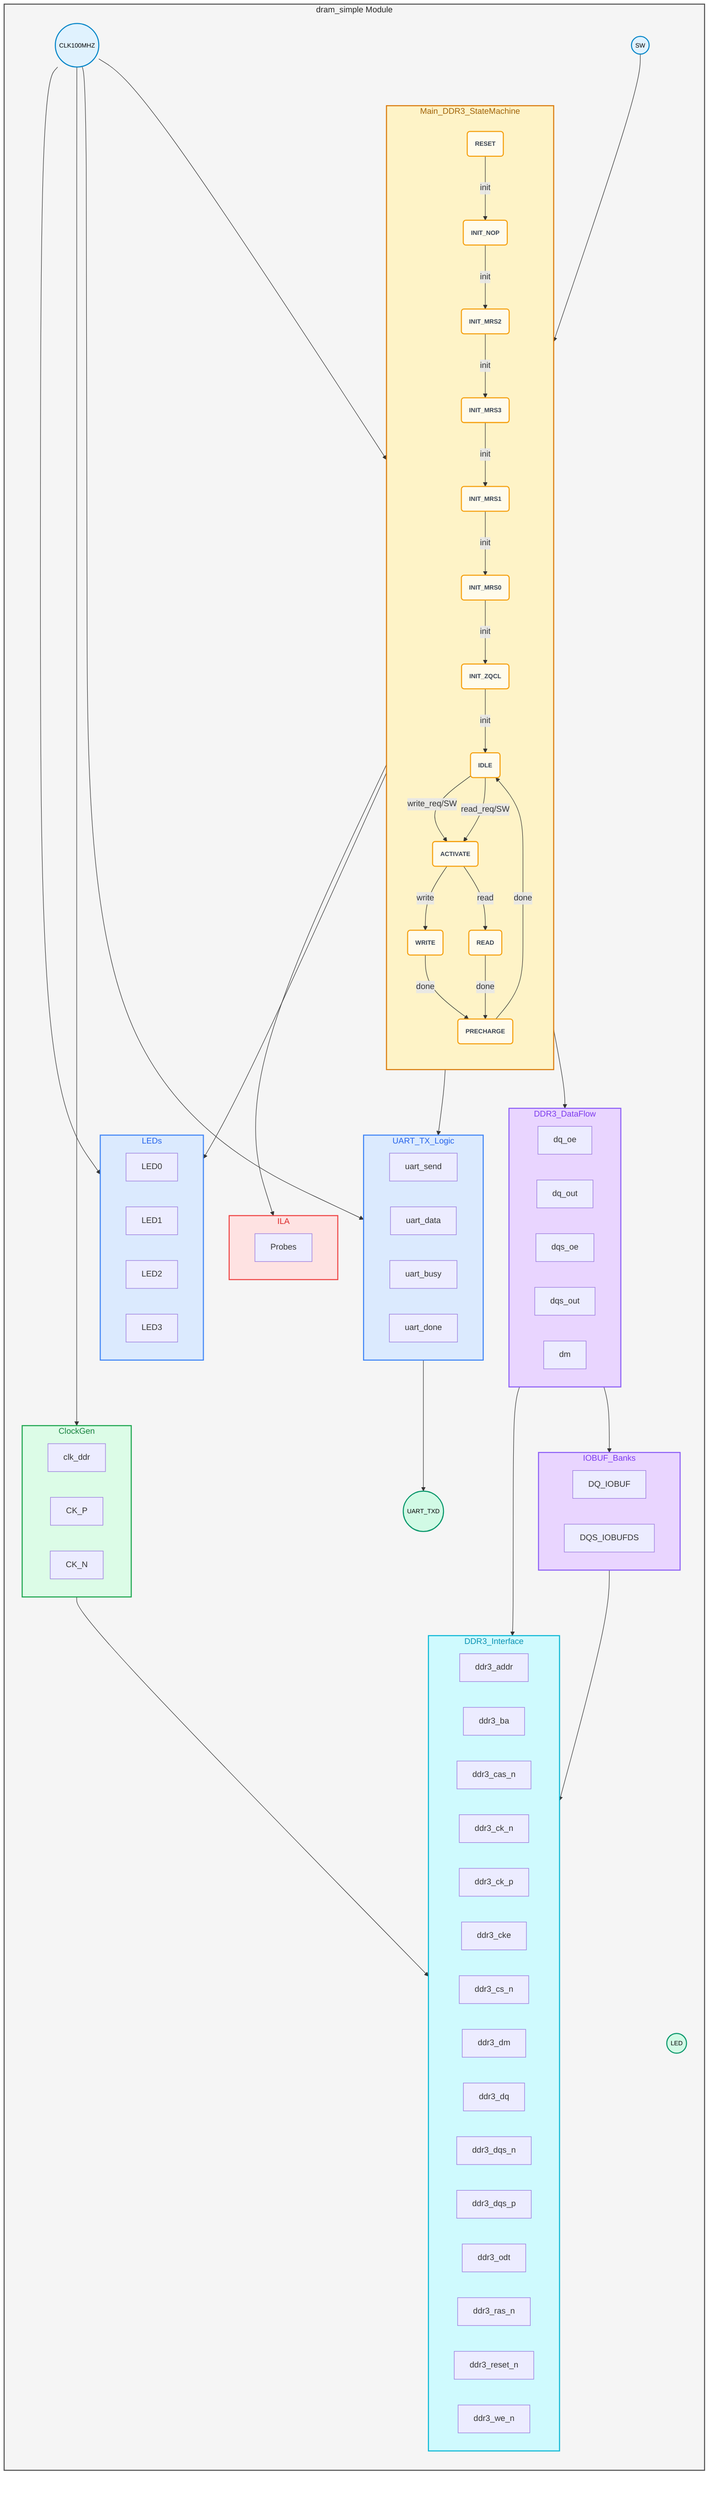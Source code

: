 flowchart TD

    subgraph Top["dram_simple Module"]
        direction TB
        CLK100MHZ((CLK100MHZ))
        SW((SW))
        LED_pin((LED))
        uart_txd_pin((UART_TXD))

        subgraph DDR3_Ifc["DDR3_Interface"]
            %% Signals within DDR3 Interface
            ifc_ddr3_addr[ddr3_addr]
            ifc_ddr3_ba[ddr3_ba]
            ifc_ddr3_cas_n[ddr3_cas_n]
            ifc_ddr3_ck_n[ddr3_ck_n]
            ifc_ddr3_ck_p[ddr3_ck_p]
            ifc_ddr3_cke[ddr3_cke]
            ifc_ddr3_cs_n[ddr3_cs_n]
            ifc_ddr3_dm[ddr3_dm]
            ifc_ddr3_dq[ddr3_dq]
            ifc_ddr3_dqs_n[ddr3_dqs_n]
            ifc_ddr3_dqs_p[ddr3_dqs_p]
            ifc_ddr3_odt[ddr3_odt]
            ifc_ddr3_ras_n[ddr3_ras_n]
            ifc_ddr3_reset_n[ddr3_reset_n]
            ifc_ddr3_we_n[ddr3_we_n]
        end

        subgraph StateMachine["Main_DDR3_StateMachine"]
            direction TB
            %% State machine states (rounded rectangle shape)
            sm_RESET(RESET) --init--> sm_INIT_NOP(INIT_NOP)
            sm_INIT_NOP --init--> sm_INIT_MRS2(INIT_MRS2)
            sm_INIT_MRS2 --init--> sm_INIT_MRS3(INIT_MRS3)
            sm_INIT_MRS3 --init--> sm_INIT_MRS1(INIT_MRS1)
            sm_INIT_MRS1 --init--> sm_INIT_MRS0(INIT_MRS0)
            sm_INIT_MRS0 --init--> sm_INIT_ZQCL(INIT_ZQCL)
            sm_INIT_ZQCL --init--> sm_IDLE(IDLE)
            sm_IDLE --"write_req/SW"--> sm_ACTIVATE(ACTIVATE)
            sm_IDLE --"read_req/SW"--> sm_ACTIVATE
            sm_ACTIVATE --write--> sm_WRITE(WRITE)
            sm_ACTIVATE --read--> sm_READ(READ)
            sm_WRITE --done--> sm_PRECHARGE(PRECHARGE)
            sm_READ --done--> sm_PRECHARGE
            sm_PRECHARGE --done--> sm_IDLE
        end

        subgraph DDR3_DataFlow["DDR3_DataFlow"]
            %% Signals within DDR3 DataFlow
            df_dq_oe[dq_oe]
            df_dq_out[dq_out]
            df_dqs_oe[dqs_oe]
            df_dqs_out[dqs_out]
            df_dm[dm]
        end

        subgraph UART_sub["UART_TX_Logic"]
            %% Signals within UART Logic
            uart_s_send[uart_send]
            uart_s_data[uart_data]
            uart_s_busy[uart_busy]
            uart_s_done[uart_done]
        end

        subgraph IOBUFs["IOBUF_Banks"]
            %% IO Buffer representations
            iob_dq_iobufs["DQ_IOBUF"]
            iob_dqs_iobufds["DQS_IOBUFDS"]
        end

        subgraph ClockGen["ClockGen"]
            %% Clock generation signals
            cg_clk_ddr[clk_ddr]
            cg_ddr_ck_p_inst["CK_P"]
            cg_ddr_ck_n_inst["CK_N"]
        end

        subgraph LEDs_sub["LEDs"]
            %% LED representations
            leds_LED0[LED0]
            leds_LED1[LED1]
            leds_LED2[LED2]
            leds_LED3[LED3]
        end

        subgraph ILA_sub["ILA"]
            %% ILA representation
            ila_probes[Probes]
        end
    end

    %% Connections between modules and signals
    CLK100MHZ --> StateMachine
    CLK100MHZ --> UART_sub
    CLK100MHZ --> ClockGen
    CLK100MHZ --> LEDs_sub
    SW --> StateMachine

    StateMachine --> DDR3_DataFlow
    DDR3_DataFlow --> IOBUFs
    IOBUFs --> DDR3_Ifc
    DDR3_DataFlow --> DDR3_Ifc
    ClockGen --> DDR3_Ifc
    StateMachine --> UART_sub
    UART_sub --> uart_txd_pin

    StateMachine --> LEDs_sub
    StateMachine --> ILA_sub

    %% Styling Definitions

    %% Class Definitions for node styling (inputs, outputs, states)
    classDef inputStyle fill:#E0F2FE,stroke:#0284C7,stroke-width:2px,color:#000000,font-size:12px
    classDef outputStyle fill:#D1FAE5,stroke:#059669,stroke-width:2px,color:#000000,font-size:12px
    classDef stateStyle fill:#FFFBEB,stroke:#F59E0B,stroke-width:2px,color:#374151,font-weight:bold,font-size:12px

    %% Apply styles to specific nodes using their unique IDs
    class CLK100MHZ,SW inputStyle
    class LED_pin,uart_txd_pin outputStyle
    class sm_RESET,sm_INIT_NOP,sm_INIT_MRS2,sm_INIT_MRS3,sm_INIT_MRS1,sm_INIT_MRS0,sm_INIT_ZQCL,sm_IDLE,sm_ACTIVATE,sm_WRITE,sm_READ,sm_PRECHARGE stateStyle

    %% Style for Subgraph Backgrounds, Borders, and Title Text Color
    style Top fill:#F5F5F5,stroke:#525252,stroke-width:2px,color:#262626
    style StateMachine fill:#FEF3C7,stroke:#D97706,stroke-width:2px,color:#A16207
    style DDR3_Ifc fill:#CFFAFE,stroke:#06B6D4,stroke-width:2px,color:#0891B2
    style DDR3_DataFlow fill:#E9D5FF,stroke:#8B5CF6,stroke-width:2px,color:#7C3AED
    style IOBUFs fill:#E9D5FF,stroke:#8B5CF6,stroke-width:2px,color:#7C3AED
    style UART_sub fill:#DBEAFE,stroke:#3B82F6,stroke-width:2px,color:#2563EB
    style LEDs_sub fill:#DBEAFE,stroke:#3B82F6,stroke-width:2px,color:#2563EB
    style ClockGen fill:#DCFCE7,stroke:#16A34A,stroke-width:2px,color:#15803D
    style ILA_sub fill:#FEE2E2,stroke:#EF4444,stroke-width:2px,color:#DC2626